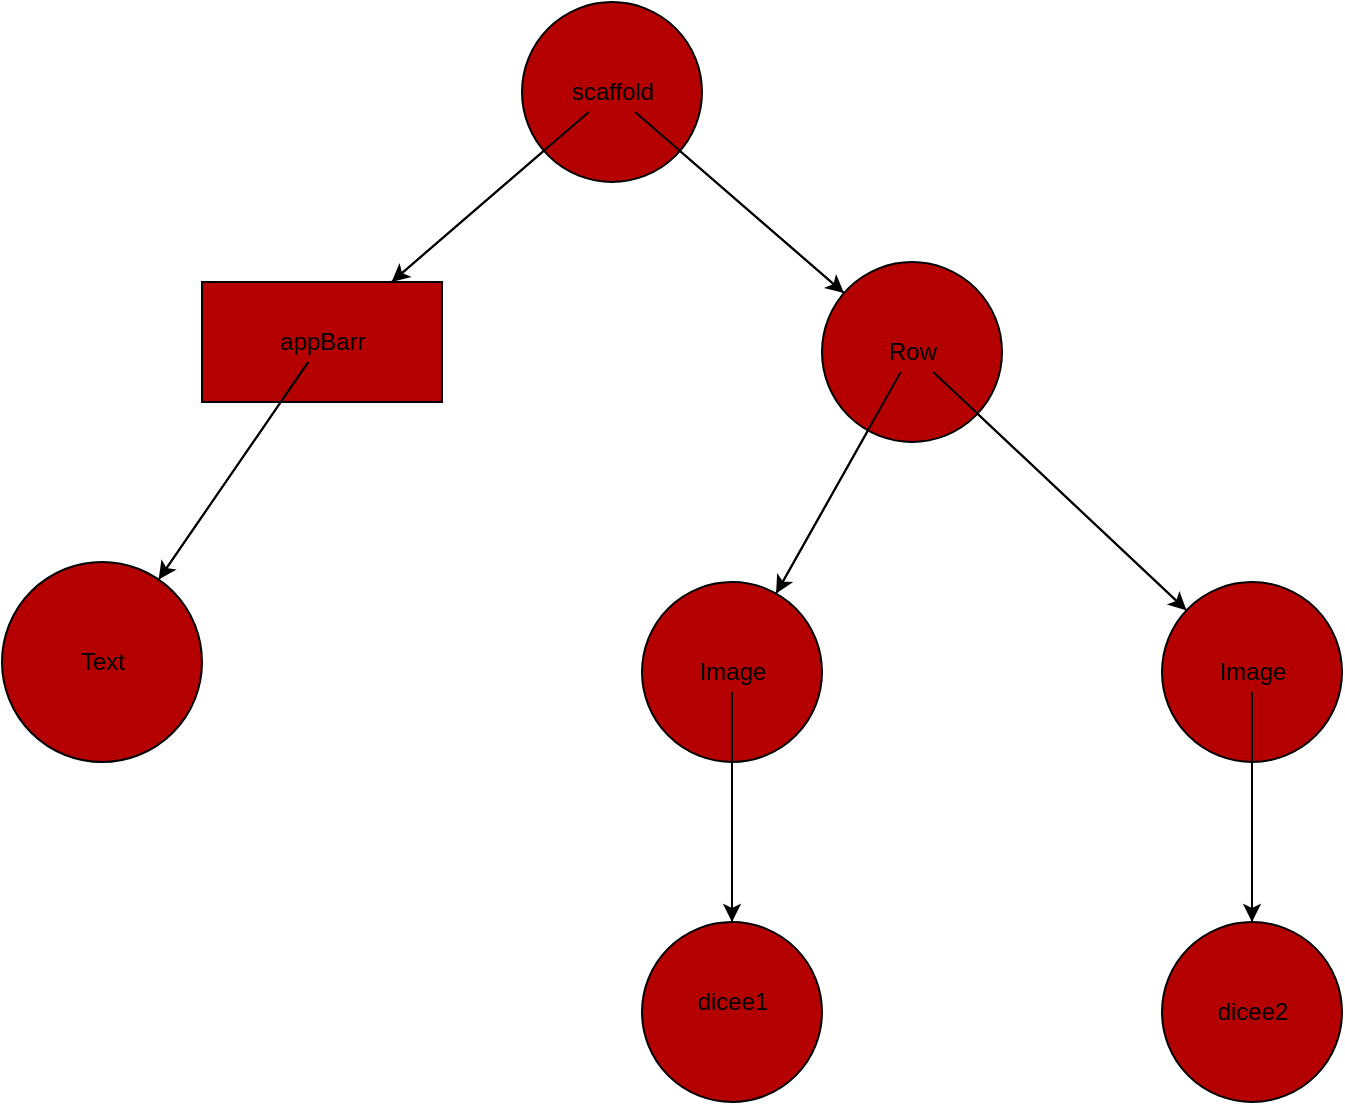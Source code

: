 <mxfile version="13.7.5" type="device" pages="2"><diagram id="fZdsLeQ83-UbcLt2Lbyg" name="Page-1"><mxGraphModel dx="868" dy="482" grid="1" gridSize="10" guides="1" tooltips="1" connect="1" arrows="1" fold="1" page="1" pageScale="1" pageWidth="850" pageHeight="1100" math="0" shadow="0"><root><mxCell id="0"/><mxCell id="1" parent="0"/><mxCell id="WTka3r8EBDE9o9daXSez-4" value="" style="edgeStyle=none;rounded=0;orthogonalLoop=1;jettySize=auto;html=1;" edge="1" parent="1" source="WTka3r8EBDE9o9daXSez-1" target="WTka3r8EBDE9o9daXSez-3"><mxGeometry relative="1" as="geometry"/></mxCell><mxCell id="WTka3r8EBDE9o9daXSez-6" value="" style="edgeStyle=none;rounded=0;orthogonalLoop=1;jettySize=auto;html=1;" edge="1" parent="1" source="WTka3r8EBDE9o9daXSez-1" target="WTka3r8EBDE9o9daXSez-5"><mxGeometry relative="1" as="geometry"/></mxCell><mxCell id="WTka3r8EBDE9o9daXSez-1" value="" style="ellipse;whiteSpace=wrap;html=1;aspect=fixed;fillColor=#B50000;" vertex="1" parent="1"><mxGeometry x="310" y="20" width="90" height="90" as="geometry"/></mxCell><mxCell id="WTka3r8EBDE9o9daXSez-14" value="" style="edgeStyle=none;rounded=0;orthogonalLoop=1;jettySize=auto;html=1;" edge="1" parent="1" source="WTka3r8EBDE9o9daXSez-2" target="WTka3r8EBDE9o9daXSez-13"><mxGeometry relative="1" as="geometry"/></mxCell><mxCell id="WTka3r8EBDE9o9daXSez-16" value="" style="edgeStyle=none;rounded=0;orthogonalLoop=1;jettySize=auto;html=1;" edge="1" parent="1" source="WTka3r8EBDE9o9daXSez-2" target="WTka3r8EBDE9o9daXSez-15"><mxGeometry relative="1" as="geometry"/></mxCell><mxCell id="WTka3r8EBDE9o9daXSez-2" value="scaffold" style="text;html=1;resizable=0;autosize=1;align=center;verticalAlign=middle;points=[];fillColor=none;strokeColor=none;rounded=0;" vertex="1" parent="1"><mxGeometry x="325" y="55" width="60" height="20" as="geometry"/></mxCell><mxCell id="WTka3r8EBDE9o9daXSez-18" value="" style="edgeStyle=none;rounded=0;orthogonalLoop=1;jettySize=auto;html=1;" edge="1" parent="1" source="WTka3r8EBDE9o9daXSez-3" target="WTka3r8EBDE9o9daXSez-17"><mxGeometry relative="1" as="geometry"/></mxCell><mxCell id="WTka3r8EBDE9o9daXSez-20" value="" style="edgeStyle=none;rounded=0;orthogonalLoop=1;jettySize=auto;html=1;" edge="1" parent="1" source="WTka3r8EBDE9o9daXSez-3" target="WTka3r8EBDE9o9daXSez-19"><mxGeometry relative="1" as="geometry"/></mxCell><mxCell id="WTka3r8EBDE9o9daXSez-3" value="" style="ellipse;whiteSpace=wrap;html=1;aspect=fixed;fillColor=#B50000;" vertex="1" parent="1"><mxGeometry x="460" y="150" width="90" height="90" as="geometry"/></mxCell><mxCell id="WTka3r8EBDE9o9daXSez-5" value="" style="whiteSpace=wrap;html=1;fillColor=#B50000;" vertex="1" parent="1"><mxGeometry x="150" y="160" width="120" height="60" as="geometry"/></mxCell><mxCell id="WTka3r8EBDE9o9daXSez-22" value="" style="edgeStyle=none;rounded=0;orthogonalLoop=1;jettySize=auto;html=1;" edge="1" parent="1" source="WTka3r8EBDE9o9daXSez-13" target="WTka3r8EBDE9o9daXSez-21"><mxGeometry relative="1" as="geometry"/></mxCell><mxCell id="WTka3r8EBDE9o9daXSez-24" value="" style="edgeStyle=none;rounded=0;orthogonalLoop=1;jettySize=auto;html=1;" edge="1" parent="1" source="WTka3r8EBDE9o9daXSez-13" target="WTka3r8EBDE9o9daXSez-23"><mxGeometry relative="1" as="geometry"/></mxCell><mxCell id="WTka3r8EBDE9o9daXSez-13" value="appBarr" style="text;html=1;resizable=0;autosize=1;align=center;verticalAlign=middle;points=[];fillColor=none;strokeColor=none;rounded=0;" vertex="1" parent="1"><mxGeometry x="180" y="180" width="60" height="20" as="geometry"/></mxCell><mxCell id="WTka3r8EBDE9o9daXSez-26" value="" style="edgeStyle=none;rounded=0;orthogonalLoop=1;jettySize=auto;html=1;" edge="1" parent="1" source="WTka3r8EBDE9o9daXSez-15" target="WTka3r8EBDE9o9daXSez-25"><mxGeometry relative="1" as="geometry"/></mxCell><mxCell id="WTka3r8EBDE9o9daXSez-28" value="" style="edgeStyle=none;rounded=0;orthogonalLoop=1;jettySize=auto;html=1;" edge="1" parent="1" source="WTka3r8EBDE9o9daXSez-15" target="WTka3r8EBDE9o9daXSez-27"><mxGeometry relative="1" as="geometry"/></mxCell><mxCell id="WTka3r8EBDE9o9daXSez-15" value="Row" style="text;html=1;resizable=0;autosize=1;align=center;verticalAlign=middle;points=[];fillColor=none;strokeColor=none;rounded=0;" vertex="1" parent="1"><mxGeometry x="485" y="185" width="40" height="20" as="geometry"/></mxCell><mxCell id="WTka3r8EBDE9o9daXSez-30" value="" style="edgeStyle=none;rounded=0;orthogonalLoop=1;jettySize=auto;html=1;" edge="1" parent="1" source="WTka3r8EBDE9o9daXSez-17" target="WTka3r8EBDE9o9daXSez-29"><mxGeometry relative="1" as="geometry"/></mxCell><mxCell id="WTka3r8EBDE9o9daXSez-17" value="" style="ellipse;whiteSpace=wrap;html=1;aspect=fixed;fillColor=#B50000;" vertex="1" parent="1"><mxGeometry x="630" y="310" width="90" height="90" as="geometry"/></mxCell><mxCell id="WTka3r8EBDE9o9daXSez-32" value="" style="edgeStyle=none;rounded=0;orthogonalLoop=1;jettySize=auto;html=1;" edge="1" parent="1" source="WTka3r8EBDE9o9daXSez-19" target="WTka3r8EBDE9o9daXSez-31"><mxGeometry relative="1" as="geometry"/></mxCell><mxCell id="WTka3r8EBDE9o9daXSez-19" value="" style="ellipse;whiteSpace=wrap;html=1;aspect=fixed;fillColor=#B50000;" vertex="1" parent="1"><mxGeometry x="370" y="310" width="90" height="90" as="geometry"/></mxCell><mxCell id="WTka3r8EBDE9o9daXSez-21" value="" style="ellipse;whiteSpace=wrap;html=1;fillColor=#B50000;" vertex="1" parent="1"><mxGeometry x="50" y="300" width="100" height="100" as="geometry"/></mxCell><mxCell id="WTka3r8EBDE9o9daXSez-23" value="Text" style="text;html=1;resizable=0;autosize=1;align=center;verticalAlign=middle;points=[];fillColor=none;strokeColor=none;rounded=0;" vertex="1" parent="1"><mxGeometry x="80" y="340" width="40" height="20" as="geometry"/></mxCell><mxCell id="WTka3r8EBDE9o9daXSez-39" value="" style="edgeStyle=none;rounded=0;orthogonalLoop=1;jettySize=auto;html=1;" edge="1" parent="1" source="WTka3r8EBDE9o9daXSez-25" target="WTka3r8EBDE9o9daXSez-38"><mxGeometry relative="1" as="geometry"/></mxCell><mxCell id="WTka3r8EBDE9o9daXSez-25" value="Image" style="text;html=1;resizable=0;autosize=1;align=center;verticalAlign=middle;points=[];fillColor=none;strokeColor=none;rounded=0;" vertex="1" parent="1"><mxGeometry x="650" y="345" width="50" height="20" as="geometry"/></mxCell><mxCell id="WTka3r8EBDE9o9daXSez-37" value="" style="edgeStyle=none;rounded=0;orthogonalLoop=1;jettySize=auto;html=1;" edge="1" parent="1" source="WTka3r8EBDE9o9daXSez-27" target="WTka3r8EBDE9o9daXSez-36"><mxGeometry relative="1" as="geometry"/></mxCell><mxCell id="WTka3r8EBDE9o9daXSez-27" value="Image" style="text;html=1;resizable=0;autosize=1;align=center;verticalAlign=middle;points=[];fillColor=none;strokeColor=none;rounded=0;" vertex="1" parent="1"><mxGeometry x="390" y="345" width="50" height="20" as="geometry"/></mxCell><mxCell id="WTka3r8EBDE9o9daXSez-29" value="" style="ellipse;whiteSpace=wrap;html=1;aspect=fixed;fillColor=#B50000;" vertex="1" parent="1"><mxGeometry x="630" y="480" width="90" height="90" as="geometry"/></mxCell><mxCell id="WTka3r8EBDE9o9daXSez-31" value="" style="ellipse;whiteSpace=wrap;html=1;aspect=fixed;fillColor=#B50000;" vertex="1" parent="1"><mxGeometry x="370" y="480" width="90" height="90" as="geometry"/></mxCell><mxCell id="WTka3r8EBDE9o9daXSez-36" value="dicee1" style="text;html=1;resizable=0;autosize=1;align=center;verticalAlign=middle;points=[];fillColor=none;strokeColor=none;rounded=0;" vertex="1" parent="1"><mxGeometry x="390" y="510" width="50" height="20" as="geometry"/></mxCell><mxCell id="WTka3r8EBDE9o9daXSez-38" value="dicee2" style="text;html=1;resizable=0;autosize=1;align=center;verticalAlign=middle;points=[];fillColor=none;strokeColor=none;rounded=0;" vertex="1" parent="1"><mxGeometry x="650" y="515" width="50" height="20" as="geometry"/></mxCell></root></mxGraphModel></diagram><diagram id="S2oXlbzQCc-5bHaokqdM" name="Page-2"><mxGraphModel dx="864" dy="482" grid="1" gridSize="10" guides="1" tooltips="1" connect="1" arrows="1" fold="1" page="1" pageScale="1" pageWidth="850" pageHeight="1100" math="0" shadow="0"><root><mxCell id="i8GfoK-3BQlcBYZUzkE0-0"/><mxCell id="i8GfoK-3BQlcBYZUzkE0-1" parent="i8GfoK-3BQlcBYZUzkE0-0"/><mxCell id="i8GfoK-3BQlcBYZUzkE0-4" value="" style="edgeStyle=none;rounded=0;orthogonalLoop=1;jettySize=auto;html=1;" edge="1" parent="i8GfoK-3BQlcBYZUzkE0-1" source="i8GfoK-3BQlcBYZUzkE0-2" target="i8GfoK-3BQlcBYZUzkE0-3"><mxGeometry relative="1" as="geometry"/></mxCell><mxCell id="i8GfoK-3BQlcBYZUzkE0-2" value="" style="verticalLabelPosition=bottom;verticalAlign=top;html=1;shadow=0;dashed=0;strokeWidth=1;shape=mxgraph.android.phone2;strokeColor=#c0c0c0;fillColor=#B50000;" vertex="1" parent="i8GfoK-3BQlcBYZUzkE0-1"><mxGeometry x="90" y="10" width="250" height="470" as="geometry"/></mxCell><mxCell id="i8GfoK-3BQlcBYZUzkE0-6" value="" style="edgeStyle=none;rounded=0;orthogonalLoop=1;jettySize=auto;html=1;" edge="1" parent="i8GfoK-3BQlcBYZUzkE0-1" source="i8GfoK-3BQlcBYZUzkE0-3" target="i8GfoK-3BQlcBYZUzkE0-5"><mxGeometry relative="1" as="geometry"/></mxCell><mxCell id="i8GfoK-3BQlcBYZUzkE0-3" value="" style="verticalLabelPosition=bottom;verticalAlign=top;html=1;shadow=0;dashed=0;strokeWidth=1;shape=mxgraph.android.phone2;strokeColor=#c0c0c0;fillColor=#B50000;" vertex="1" parent="i8GfoK-3BQlcBYZUzkE0-1"><mxGeometry x="380" y="10" width="250" height="470" as="geometry"/></mxCell><mxCell id="i8GfoK-3BQlcBYZUzkE0-5" value="" style="verticalLabelPosition=bottom;verticalAlign=top;html=1;shadow=0;dashed=0;strokeWidth=1;shape=mxgraph.android.phone2;strokeColor=#c0c0c0;fillColor=#B50000;" vertex="1" parent="i8GfoK-3BQlcBYZUzkE0-1"><mxGeometry x="700" y="10" width="250" height="470" as="geometry"/></mxCell><mxCell id="i8GfoK-3BQlcBYZUzkE0-13" value="" style="ellipse;whiteSpace=wrap;html=1;aspect=fixed;fillColor=#B50000;" vertex="1" parent="i8GfoK-3BQlcBYZUzkE0-1"><mxGeometry x="185" y="90" width="60" height="60" as="geometry"/></mxCell><mxCell id="i8GfoK-3BQlcBYZUzkE0-16" value="" style="edgeStyle=none;rounded=0;orthogonalLoop=1;jettySize=auto;html=1;" edge="1" parent="i8GfoK-3BQlcBYZUzkE0-1" source="i8GfoK-3BQlcBYZUzkE0-14" target="i8GfoK-3BQlcBYZUzkE0-15"><mxGeometry relative="1" as="geometry"/></mxCell><mxCell id="i8GfoK-3BQlcBYZUzkE0-14" value="" style="rounded=0;whiteSpace=wrap;html=1;fillColor=#B50000;" vertex="1" parent="i8GfoK-3BQlcBYZUzkE0-1"><mxGeometry x="140" y="220" width="160" height="30" as="geometry"/></mxCell><mxCell id="i8GfoK-3BQlcBYZUzkE0-15" value="" style="whiteSpace=wrap;html=1;rounded=0;fillColor=#B50000;" vertex="1" parent="i8GfoK-3BQlcBYZUzkE0-1"><mxGeometry x="140" y="280" width="160" height="30" as="geometry"/></mxCell><mxCell id="i8GfoK-3BQlcBYZUzkE0-18" value="" style="edgeStyle=none;rounded=0;orthogonalLoop=1;jettySize=auto;html=1;" edge="1" parent="i8GfoK-3BQlcBYZUzkE0-1" source="i8GfoK-3BQlcBYZUzkE0-17" target="i8GfoK-3BQlcBYZUzkE0-15"><mxGeometry relative="1" as="geometry"/></mxCell><mxCell id="i8GfoK-3BQlcBYZUzkE0-17" value="" style="ellipse;whiteSpace=wrap;html=1;fillColor=#B50000;" vertex="1" parent="i8GfoK-3BQlcBYZUzkE0-1"><mxGeometry x="110" y="340" width="90" height="30" as="geometry"/></mxCell><mxCell id="i8GfoK-3BQlcBYZUzkE0-19" value="" style="ellipse;whiteSpace=wrap;html=1;fillColor=#B50000;" vertex="1" parent="i8GfoK-3BQlcBYZUzkE0-1"><mxGeometry x="220" y="340" width="90" height="30" as="geometry"/></mxCell></root></mxGraphModel></diagram></mxfile>
